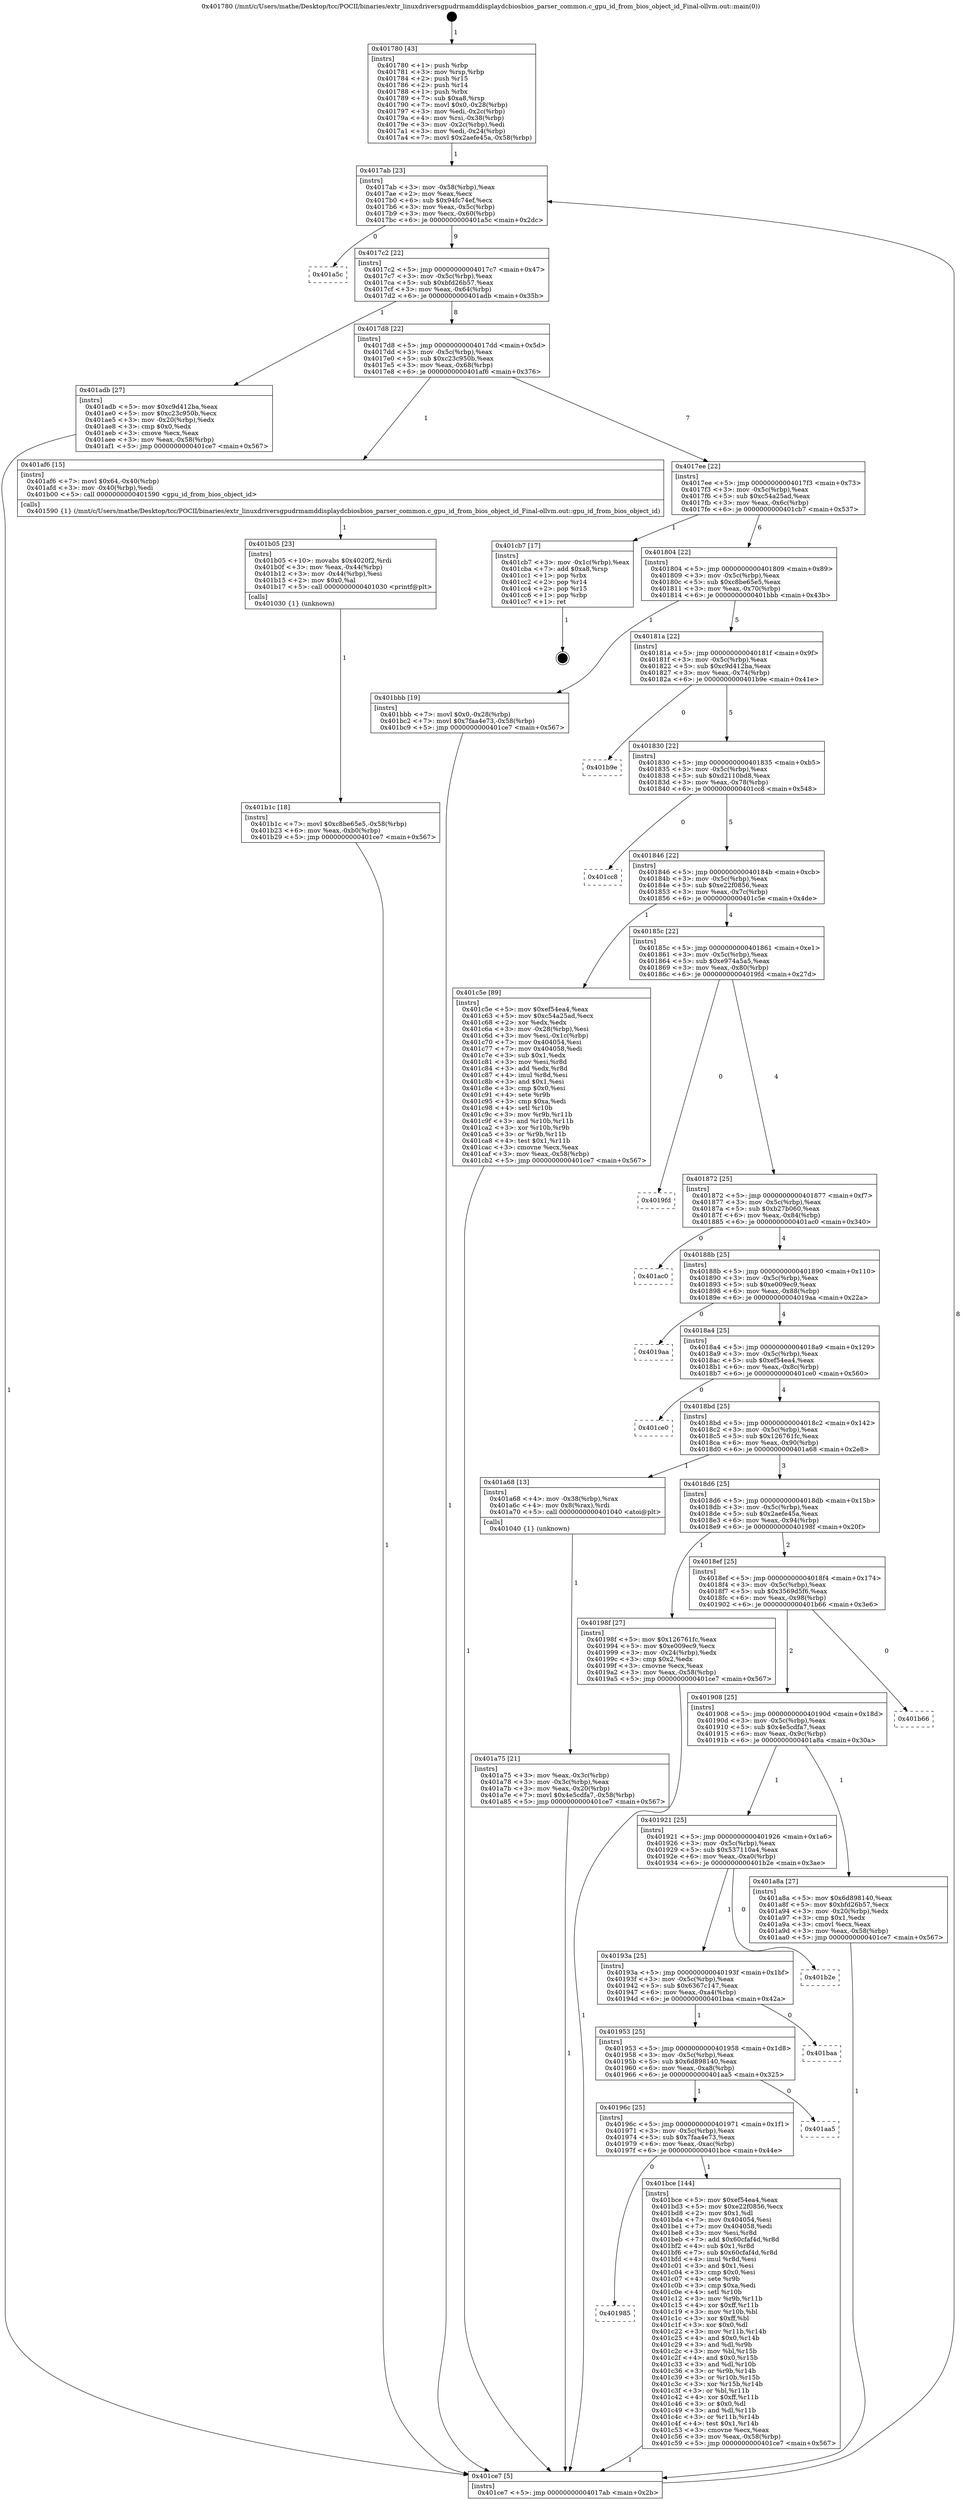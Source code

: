 digraph "0x401780" {
  label = "0x401780 (/mnt/c/Users/mathe/Desktop/tcc/POCII/binaries/extr_linuxdriversgpudrmamddisplaydcbiosbios_parser_common.c_gpu_id_from_bios_object_id_Final-ollvm.out::main(0))"
  labelloc = "t"
  node[shape=record]

  Entry [label="",width=0.3,height=0.3,shape=circle,fillcolor=black,style=filled]
  "0x4017ab" [label="{
     0x4017ab [23]\l
     | [instrs]\l
     &nbsp;&nbsp;0x4017ab \<+3\>: mov -0x58(%rbp),%eax\l
     &nbsp;&nbsp;0x4017ae \<+2\>: mov %eax,%ecx\l
     &nbsp;&nbsp;0x4017b0 \<+6\>: sub $0x94fc74ef,%ecx\l
     &nbsp;&nbsp;0x4017b6 \<+3\>: mov %eax,-0x5c(%rbp)\l
     &nbsp;&nbsp;0x4017b9 \<+3\>: mov %ecx,-0x60(%rbp)\l
     &nbsp;&nbsp;0x4017bc \<+6\>: je 0000000000401a5c \<main+0x2dc\>\l
  }"]
  "0x401a5c" [label="{
     0x401a5c\l
  }", style=dashed]
  "0x4017c2" [label="{
     0x4017c2 [22]\l
     | [instrs]\l
     &nbsp;&nbsp;0x4017c2 \<+5\>: jmp 00000000004017c7 \<main+0x47\>\l
     &nbsp;&nbsp;0x4017c7 \<+3\>: mov -0x5c(%rbp),%eax\l
     &nbsp;&nbsp;0x4017ca \<+5\>: sub $0xbfd26b57,%eax\l
     &nbsp;&nbsp;0x4017cf \<+3\>: mov %eax,-0x64(%rbp)\l
     &nbsp;&nbsp;0x4017d2 \<+6\>: je 0000000000401adb \<main+0x35b\>\l
  }"]
  Exit [label="",width=0.3,height=0.3,shape=circle,fillcolor=black,style=filled,peripheries=2]
  "0x401adb" [label="{
     0x401adb [27]\l
     | [instrs]\l
     &nbsp;&nbsp;0x401adb \<+5\>: mov $0xc9d412ba,%eax\l
     &nbsp;&nbsp;0x401ae0 \<+5\>: mov $0xc23c950b,%ecx\l
     &nbsp;&nbsp;0x401ae5 \<+3\>: mov -0x20(%rbp),%edx\l
     &nbsp;&nbsp;0x401ae8 \<+3\>: cmp $0x0,%edx\l
     &nbsp;&nbsp;0x401aeb \<+3\>: cmove %ecx,%eax\l
     &nbsp;&nbsp;0x401aee \<+3\>: mov %eax,-0x58(%rbp)\l
     &nbsp;&nbsp;0x401af1 \<+5\>: jmp 0000000000401ce7 \<main+0x567\>\l
  }"]
  "0x4017d8" [label="{
     0x4017d8 [22]\l
     | [instrs]\l
     &nbsp;&nbsp;0x4017d8 \<+5\>: jmp 00000000004017dd \<main+0x5d\>\l
     &nbsp;&nbsp;0x4017dd \<+3\>: mov -0x5c(%rbp),%eax\l
     &nbsp;&nbsp;0x4017e0 \<+5\>: sub $0xc23c950b,%eax\l
     &nbsp;&nbsp;0x4017e5 \<+3\>: mov %eax,-0x68(%rbp)\l
     &nbsp;&nbsp;0x4017e8 \<+6\>: je 0000000000401af6 \<main+0x376\>\l
  }"]
  "0x401985" [label="{
     0x401985\l
  }", style=dashed]
  "0x401af6" [label="{
     0x401af6 [15]\l
     | [instrs]\l
     &nbsp;&nbsp;0x401af6 \<+7\>: movl $0x64,-0x40(%rbp)\l
     &nbsp;&nbsp;0x401afd \<+3\>: mov -0x40(%rbp),%edi\l
     &nbsp;&nbsp;0x401b00 \<+5\>: call 0000000000401590 \<gpu_id_from_bios_object_id\>\l
     | [calls]\l
     &nbsp;&nbsp;0x401590 \{1\} (/mnt/c/Users/mathe/Desktop/tcc/POCII/binaries/extr_linuxdriversgpudrmamddisplaydcbiosbios_parser_common.c_gpu_id_from_bios_object_id_Final-ollvm.out::gpu_id_from_bios_object_id)\l
  }"]
  "0x4017ee" [label="{
     0x4017ee [22]\l
     | [instrs]\l
     &nbsp;&nbsp;0x4017ee \<+5\>: jmp 00000000004017f3 \<main+0x73\>\l
     &nbsp;&nbsp;0x4017f3 \<+3\>: mov -0x5c(%rbp),%eax\l
     &nbsp;&nbsp;0x4017f6 \<+5\>: sub $0xc54a25ad,%eax\l
     &nbsp;&nbsp;0x4017fb \<+3\>: mov %eax,-0x6c(%rbp)\l
     &nbsp;&nbsp;0x4017fe \<+6\>: je 0000000000401cb7 \<main+0x537\>\l
  }"]
  "0x401bce" [label="{
     0x401bce [144]\l
     | [instrs]\l
     &nbsp;&nbsp;0x401bce \<+5\>: mov $0xef54ea4,%eax\l
     &nbsp;&nbsp;0x401bd3 \<+5\>: mov $0xe22f0856,%ecx\l
     &nbsp;&nbsp;0x401bd8 \<+2\>: mov $0x1,%dl\l
     &nbsp;&nbsp;0x401bda \<+7\>: mov 0x404054,%esi\l
     &nbsp;&nbsp;0x401be1 \<+7\>: mov 0x404058,%edi\l
     &nbsp;&nbsp;0x401be8 \<+3\>: mov %esi,%r8d\l
     &nbsp;&nbsp;0x401beb \<+7\>: add $0x60cfaf4d,%r8d\l
     &nbsp;&nbsp;0x401bf2 \<+4\>: sub $0x1,%r8d\l
     &nbsp;&nbsp;0x401bf6 \<+7\>: sub $0x60cfaf4d,%r8d\l
     &nbsp;&nbsp;0x401bfd \<+4\>: imul %r8d,%esi\l
     &nbsp;&nbsp;0x401c01 \<+3\>: and $0x1,%esi\l
     &nbsp;&nbsp;0x401c04 \<+3\>: cmp $0x0,%esi\l
     &nbsp;&nbsp;0x401c07 \<+4\>: sete %r9b\l
     &nbsp;&nbsp;0x401c0b \<+3\>: cmp $0xa,%edi\l
     &nbsp;&nbsp;0x401c0e \<+4\>: setl %r10b\l
     &nbsp;&nbsp;0x401c12 \<+3\>: mov %r9b,%r11b\l
     &nbsp;&nbsp;0x401c15 \<+4\>: xor $0xff,%r11b\l
     &nbsp;&nbsp;0x401c19 \<+3\>: mov %r10b,%bl\l
     &nbsp;&nbsp;0x401c1c \<+3\>: xor $0xff,%bl\l
     &nbsp;&nbsp;0x401c1f \<+3\>: xor $0x0,%dl\l
     &nbsp;&nbsp;0x401c22 \<+3\>: mov %r11b,%r14b\l
     &nbsp;&nbsp;0x401c25 \<+4\>: and $0x0,%r14b\l
     &nbsp;&nbsp;0x401c29 \<+3\>: and %dl,%r9b\l
     &nbsp;&nbsp;0x401c2c \<+3\>: mov %bl,%r15b\l
     &nbsp;&nbsp;0x401c2f \<+4\>: and $0x0,%r15b\l
     &nbsp;&nbsp;0x401c33 \<+3\>: and %dl,%r10b\l
     &nbsp;&nbsp;0x401c36 \<+3\>: or %r9b,%r14b\l
     &nbsp;&nbsp;0x401c39 \<+3\>: or %r10b,%r15b\l
     &nbsp;&nbsp;0x401c3c \<+3\>: xor %r15b,%r14b\l
     &nbsp;&nbsp;0x401c3f \<+3\>: or %bl,%r11b\l
     &nbsp;&nbsp;0x401c42 \<+4\>: xor $0xff,%r11b\l
     &nbsp;&nbsp;0x401c46 \<+3\>: or $0x0,%dl\l
     &nbsp;&nbsp;0x401c49 \<+3\>: and %dl,%r11b\l
     &nbsp;&nbsp;0x401c4c \<+3\>: or %r11b,%r14b\l
     &nbsp;&nbsp;0x401c4f \<+4\>: test $0x1,%r14b\l
     &nbsp;&nbsp;0x401c53 \<+3\>: cmovne %ecx,%eax\l
     &nbsp;&nbsp;0x401c56 \<+3\>: mov %eax,-0x58(%rbp)\l
     &nbsp;&nbsp;0x401c59 \<+5\>: jmp 0000000000401ce7 \<main+0x567\>\l
  }"]
  "0x401cb7" [label="{
     0x401cb7 [17]\l
     | [instrs]\l
     &nbsp;&nbsp;0x401cb7 \<+3\>: mov -0x1c(%rbp),%eax\l
     &nbsp;&nbsp;0x401cba \<+7\>: add $0xa8,%rsp\l
     &nbsp;&nbsp;0x401cc1 \<+1\>: pop %rbx\l
     &nbsp;&nbsp;0x401cc2 \<+2\>: pop %r14\l
     &nbsp;&nbsp;0x401cc4 \<+2\>: pop %r15\l
     &nbsp;&nbsp;0x401cc6 \<+1\>: pop %rbp\l
     &nbsp;&nbsp;0x401cc7 \<+1\>: ret\l
  }"]
  "0x401804" [label="{
     0x401804 [22]\l
     | [instrs]\l
     &nbsp;&nbsp;0x401804 \<+5\>: jmp 0000000000401809 \<main+0x89\>\l
     &nbsp;&nbsp;0x401809 \<+3\>: mov -0x5c(%rbp),%eax\l
     &nbsp;&nbsp;0x40180c \<+5\>: sub $0xc8be65e5,%eax\l
     &nbsp;&nbsp;0x401811 \<+3\>: mov %eax,-0x70(%rbp)\l
     &nbsp;&nbsp;0x401814 \<+6\>: je 0000000000401bbb \<main+0x43b\>\l
  }"]
  "0x40196c" [label="{
     0x40196c [25]\l
     | [instrs]\l
     &nbsp;&nbsp;0x40196c \<+5\>: jmp 0000000000401971 \<main+0x1f1\>\l
     &nbsp;&nbsp;0x401971 \<+3\>: mov -0x5c(%rbp),%eax\l
     &nbsp;&nbsp;0x401974 \<+5\>: sub $0x7faa4e73,%eax\l
     &nbsp;&nbsp;0x401979 \<+6\>: mov %eax,-0xac(%rbp)\l
     &nbsp;&nbsp;0x40197f \<+6\>: je 0000000000401bce \<main+0x44e\>\l
  }"]
  "0x401bbb" [label="{
     0x401bbb [19]\l
     | [instrs]\l
     &nbsp;&nbsp;0x401bbb \<+7\>: movl $0x0,-0x28(%rbp)\l
     &nbsp;&nbsp;0x401bc2 \<+7\>: movl $0x7faa4e73,-0x58(%rbp)\l
     &nbsp;&nbsp;0x401bc9 \<+5\>: jmp 0000000000401ce7 \<main+0x567\>\l
  }"]
  "0x40181a" [label="{
     0x40181a [22]\l
     | [instrs]\l
     &nbsp;&nbsp;0x40181a \<+5\>: jmp 000000000040181f \<main+0x9f\>\l
     &nbsp;&nbsp;0x40181f \<+3\>: mov -0x5c(%rbp),%eax\l
     &nbsp;&nbsp;0x401822 \<+5\>: sub $0xc9d412ba,%eax\l
     &nbsp;&nbsp;0x401827 \<+3\>: mov %eax,-0x74(%rbp)\l
     &nbsp;&nbsp;0x40182a \<+6\>: je 0000000000401b9e \<main+0x41e\>\l
  }"]
  "0x401aa5" [label="{
     0x401aa5\l
  }", style=dashed]
  "0x401b9e" [label="{
     0x401b9e\l
  }", style=dashed]
  "0x401830" [label="{
     0x401830 [22]\l
     | [instrs]\l
     &nbsp;&nbsp;0x401830 \<+5\>: jmp 0000000000401835 \<main+0xb5\>\l
     &nbsp;&nbsp;0x401835 \<+3\>: mov -0x5c(%rbp),%eax\l
     &nbsp;&nbsp;0x401838 \<+5\>: sub $0xd2110bd8,%eax\l
     &nbsp;&nbsp;0x40183d \<+3\>: mov %eax,-0x78(%rbp)\l
     &nbsp;&nbsp;0x401840 \<+6\>: je 0000000000401cc8 \<main+0x548\>\l
  }"]
  "0x401953" [label="{
     0x401953 [25]\l
     | [instrs]\l
     &nbsp;&nbsp;0x401953 \<+5\>: jmp 0000000000401958 \<main+0x1d8\>\l
     &nbsp;&nbsp;0x401958 \<+3\>: mov -0x5c(%rbp),%eax\l
     &nbsp;&nbsp;0x40195b \<+5\>: sub $0x6d898140,%eax\l
     &nbsp;&nbsp;0x401960 \<+6\>: mov %eax,-0xa8(%rbp)\l
     &nbsp;&nbsp;0x401966 \<+6\>: je 0000000000401aa5 \<main+0x325\>\l
  }"]
  "0x401cc8" [label="{
     0x401cc8\l
  }", style=dashed]
  "0x401846" [label="{
     0x401846 [22]\l
     | [instrs]\l
     &nbsp;&nbsp;0x401846 \<+5\>: jmp 000000000040184b \<main+0xcb\>\l
     &nbsp;&nbsp;0x40184b \<+3\>: mov -0x5c(%rbp),%eax\l
     &nbsp;&nbsp;0x40184e \<+5\>: sub $0xe22f0856,%eax\l
     &nbsp;&nbsp;0x401853 \<+3\>: mov %eax,-0x7c(%rbp)\l
     &nbsp;&nbsp;0x401856 \<+6\>: je 0000000000401c5e \<main+0x4de\>\l
  }"]
  "0x401baa" [label="{
     0x401baa\l
  }", style=dashed]
  "0x401c5e" [label="{
     0x401c5e [89]\l
     | [instrs]\l
     &nbsp;&nbsp;0x401c5e \<+5\>: mov $0xef54ea4,%eax\l
     &nbsp;&nbsp;0x401c63 \<+5\>: mov $0xc54a25ad,%ecx\l
     &nbsp;&nbsp;0x401c68 \<+2\>: xor %edx,%edx\l
     &nbsp;&nbsp;0x401c6a \<+3\>: mov -0x28(%rbp),%esi\l
     &nbsp;&nbsp;0x401c6d \<+3\>: mov %esi,-0x1c(%rbp)\l
     &nbsp;&nbsp;0x401c70 \<+7\>: mov 0x404054,%esi\l
     &nbsp;&nbsp;0x401c77 \<+7\>: mov 0x404058,%edi\l
     &nbsp;&nbsp;0x401c7e \<+3\>: sub $0x1,%edx\l
     &nbsp;&nbsp;0x401c81 \<+3\>: mov %esi,%r8d\l
     &nbsp;&nbsp;0x401c84 \<+3\>: add %edx,%r8d\l
     &nbsp;&nbsp;0x401c87 \<+4\>: imul %r8d,%esi\l
     &nbsp;&nbsp;0x401c8b \<+3\>: and $0x1,%esi\l
     &nbsp;&nbsp;0x401c8e \<+3\>: cmp $0x0,%esi\l
     &nbsp;&nbsp;0x401c91 \<+4\>: sete %r9b\l
     &nbsp;&nbsp;0x401c95 \<+3\>: cmp $0xa,%edi\l
     &nbsp;&nbsp;0x401c98 \<+4\>: setl %r10b\l
     &nbsp;&nbsp;0x401c9c \<+3\>: mov %r9b,%r11b\l
     &nbsp;&nbsp;0x401c9f \<+3\>: and %r10b,%r11b\l
     &nbsp;&nbsp;0x401ca2 \<+3\>: xor %r10b,%r9b\l
     &nbsp;&nbsp;0x401ca5 \<+3\>: or %r9b,%r11b\l
     &nbsp;&nbsp;0x401ca8 \<+4\>: test $0x1,%r11b\l
     &nbsp;&nbsp;0x401cac \<+3\>: cmovne %ecx,%eax\l
     &nbsp;&nbsp;0x401caf \<+3\>: mov %eax,-0x58(%rbp)\l
     &nbsp;&nbsp;0x401cb2 \<+5\>: jmp 0000000000401ce7 \<main+0x567\>\l
  }"]
  "0x40185c" [label="{
     0x40185c [22]\l
     | [instrs]\l
     &nbsp;&nbsp;0x40185c \<+5\>: jmp 0000000000401861 \<main+0xe1\>\l
     &nbsp;&nbsp;0x401861 \<+3\>: mov -0x5c(%rbp),%eax\l
     &nbsp;&nbsp;0x401864 \<+5\>: sub $0xe974a5a5,%eax\l
     &nbsp;&nbsp;0x401869 \<+3\>: mov %eax,-0x80(%rbp)\l
     &nbsp;&nbsp;0x40186c \<+6\>: je 00000000004019fd \<main+0x27d\>\l
  }"]
  "0x40193a" [label="{
     0x40193a [25]\l
     | [instrs]\l
     &nbsp;&nbsp;0x40193a \<+5\>: jmp 000000000040193f \<main+0x1bf\>\l
     &nbsp;&nbsp;0x40193f \<+3\>: mov -0x5c(%rbp),%eax\l
     &nbsp;&nbsp;0x401942 \<+5\>: sub $0x6367c147,%eax\l
     &nbsp;&nbsp;0x401947 \<+6\>: mov %eax,-0xa4(%rbp)\l
     &nbsp;&nbsp;0x40194d \<+6\>: je 0000000000401baa \<main+0x42a\>\l
  }"]
  "0x4019fd" [label="{
     0x4019fd\l
  }", style=dashed]
  "0x401872" [label="{
     0x401872 [25]\l
     | [instrs]\l
     &nbsp;&nbsp;0x401872 \<+5\>: jmp 0000000000401877 \<main+0xf7\>\l
     &nbsp;&nbsp;0x401877 \<+3\>: mov -0x5c(%rbp),%eax\l
     &nbsp;&nbsp;0x40187a \<+5\>: sub $0xb27b060,%eax\l
     &nbsp;&nbsp;0x40187f \<+6\>: mov %eax,-0x84(%rbp)\l
     &nbsp;&nbsp;0x401885 \<+6\>: je 0000000000401ac0 \<main+0x340\>\l
  }"]
  "0x401b2e" [label="{
     0x401b2e\l
  }", style=dashed]
  "0x401ac0" [label="{
     0x401ac0\l
  }", style=dashed]
  "0x40188b" [label="{
     0x40188b [25]\l
     | [instrs]\l
     &nbsp;&nbsp;0x40188b \<+5\>: jmp 0000000000401890 \<main+0x110\>\l
     &nbsp;&nbsp;0x401890 \<+3\>: mov -0x5c(%rbp),%eax\l
     &nbsp;&nbsp;0x401893 \<+5\>: sub $0xe009ec9,%eax\l
     &nbsp;&nbsp;0x401898 \<+6\>: mov %eax,-0x88(%rbp)\l
     &nbsp;&nbsp;0x40189e \<+6\>: je 00000000004019aa \<main+0x22a\>\l
  }"]
  "0x401b1c" [label="{
     0x401b1c [18]\l
     | [instrs]\l
     &nbsp;&nbsp;0x401b1c \<+7\>: movl $0xc8be65e5,-0x58(%rbp)\l
     &nbsp;&nbsp;0x401b23 \<+6\>: mov %eax,-0xb0(%rbp)\l
     &nbsp;&nbsp;0x401b29 \<+5\>: jmp 0000000000401ce7 \<main+0x567\>\l
  }"]
  "0x4019aa" [label="{
     0x4019aa\l
  }", style=dashed]
  "0x4018a4" [label="{
     0x4018a4 [25]\l
     | [instrs]\l
     &nbsp;&nbsp;0x4018a4 \<+5\>: jmp 00000000004018a9 \<main+0x129\>\l
     &nbsp;&nbsp;0x4018a9 \<+3\>: mov -0x5c(%rbp),%eax\l
     &nbsp;&nbsp;0x4018ac \<+5\>: sub $0xef54ea4,%eax\l
     &nbsp;&nbsp;0x4018b1 \<+6\>: mov %eax,-0x8c(%rbp)\l
     &nbsp;&nbsp;0x4018b7 \<+6\>: je 0000000000401ce0 \<main+0x560\>\l
  }"]
  "0x401b05" [label="{
     0x401b05 [23]\l
     | [instrs]\l
     &nbsp;&nbsp;0x401b05 \<+10\>: movabs $0x4020f2,%rdi\l
     &nbsp;&nbsp;0x401b0f \<+3\>: mov %eax,-0x44(%rbp)\l
     &nbsp;&nbsp;0x401b12 \<+3\>: mov -0x44(%rbp),%esi\l
     &nbsp;&nbsp;0x401b15 \<+2\>: mov $0x0,%al\l
     &nbsp;&nbsp;0x401b17 \<+5\>: call 0000000000401030 \<printf@plt\>\l
     | [calls]\l
     &nbsp;&nbsp;0x401030 \{1\} (unknown)\l
  }"]
  "0x401ce0" [label="{
     0x401ce0\l
  }", style=dashed]
  "0x4018bd" [label="{
     0x4018bd [25]\l
     | [instrs]\l
     &nbsp;&nbsp;0x4018bd \<+5\>: jmp 00000000004018c2 \<main+0x142\>\l
     &nbsp;&nbsp;0x4018c2 \<+3\>: mov -0x5c(%rbp),%eax\l
     &nbsp;&nbsp;0x4018c5 \<+5\>: sub $0x126761fc,%eax\l
     &nbsp;&nbsp;0x4018ca \<+6\>: mov %eax,-0x90(%rbp)\l
     &nbsp;&nbsp;0x4018d0 \<+6\>: je 0000000000401a68 \<main+0x2e8\>\l
  }"]
  "0x401921" [label="{
     0x401921 [25]\l
     | [instrs]\l
     &nbsp;&nbsp;0x401921 \<+5\>: jmp 0000000000401926 \<main+0x1a6\>\l
     &nbsp;&nbsp;0x401926 \<+3\>: mov -0x5c(%rbp),%eax\l
     &nbsp;&nbsp;0x401929 \<+5\>: sub $0x537110a4,%eax\l
     &nbsp;&nbsp;0x40192e \<+6\>: mov %eax,-0xa0(%rbp)\l
     &nbsp;&nbsp;0x401934 \<+6\>: je 0000000000401b2e \<main+0x3ae\>\l
  }"]
  "0x401a68" [label="{
     0x401a68 [13]\l
     | [instrs]\l
     &nbsp;&nbsp;0x401a68 \<+4\>: mov -0x38(%rbp),%rax\l
     &nbsp;&nbsp;0x401a6c \<+4\>: mov 0x8(%rax),%rdi\l
     &nbsp;&nbsp;0x401a70 \<+5\>: call 0000000000401040 \<atoi@plt\>\l
     | [calls]\l
     &nbsp;&nbsp;0x401040 \{1\} (unknown)\l
  }"]
  "0x4018d6" [label="{
     0x4018d6 [25]\l
     | [instrs]\l
     &nbsp;&nbsp;0x4018d6 \<+5\>: jmp 00000000004018db \<main+0x15b\>\l
     &nbsp;&nbsp;0x4018db \<+3\>: mov -0x5c(%rbp),%eax\l
     &nbsp;&nbsp;0x4018de \<+5\>: sub $0x2aefe45a,%eax\l
     &nbsp;&nbsp;0x4018e3 \<+6\>: mov %eax,-0x94(%rbp)\l
     &nbsp;&nbsp;0x4018e9 \<+6\>: je 000000000040198f \<main+0x20f\>\l
  }"]
  "0x401a8a" [label="{
     0x401a8a [27]\l
     | [instrs]\l
     &nbsp;&nbsp;0x401a8a \<+5\>: mov $0x6d898140,%eax\l
     &nbsp;&nbsp;0x401a8f \<+5\>: mov $0xbfd26b57,%ecx\l
     &nbsp;&nbsp;0x401a94 \<+3\>: mov -0x20(%rbp),%edx\l
     &nbsp;&nbsp;0x401a97 \<+3\>: cmp $0x1,%edx\l
     &nbsp;&nbsp;0x401a9a \<+3\>: cmovl %ecx,%eax\l
     &nbsp;&nbsp;0x401a9d \<+3\>: mov %eax,-0x58(%rbp)\l
     &nbsp;&nbsp;0x401aa0 \<+5\>: jmp 0000000000401ce7 \<main+0x567\>\l
  }"]
  "0x40198f" [label="{
     0x40198f [27]\l
     | [instrs]\l
     &nbsp;&nbsp;0x40198f \<+5\>: mov $0x126761fc,%eax\l
     &nbsp;&nbsp;0x401994 \<+5\>: mov $0xe009ec9,%ecx\l
     &nbsp;&nbsp;0x401999 \<+3\>: mov -0x24(%rbp),%edx\l
     &nbsp;&nbsp;0x40199c \<+3\>: cmp $0x2,%edx\l
     &nbsp;&nbsp;0x40199f \<+3\>: cmovne %ecx,%eax\l
     &nbsp;&nbsp;0x4019a2 \<+3\>: mov %eax,-0x58(%rbp)\l
     &nbsp;&nbsp;0x4019a5 \<+5\>: jmp 0000000000401ce7 \<main+0x567\>\l
  }"]
  "0x4018ef" [label="{
     0x4018ef [25]\l
     | [instrs]\l
     &nbsp;&nbsp;0x4018ef \<+5\>: jmp 00000000004018f4 \<main+0x174\>\l
     &nbsp;&nbsp;0x4018f4 \<+3\>: mov -0x5c(%rbp),%eax\l
     &nbsp;&nbsp;0x4018f7 \<+5\>: sub $0x3569d5f6,%eax\l
     &nbsp;&nbsp;0x4018fc \<+6\>: mov %eax,-0x98(%rbp)\l
     &nbsp;&nbsp;0x401902 \<+6\>: je 0000000000401b66 \<main+0x3e6\>\l
  }"]
  "0x401ce7" [label="{
     0x401ce7 [5]\l
     | [instrs]\l
     &nbsp;&nbsp;0x401ce7 \<+5\>: jmp 00000000004017ab \<main+0x2b\>\l
  }"]
  "0x401780" [label="{
     0x401780 [43]\l
     | [instrs]\l
     &nbsp;&nbsp;0x401780 \<+1\>: push %rbp\l
     &nbsp;&nbsp;0x401781 \<+3\>: mov %rsp,%rbp\l
     &nbsp;&nbsp;0x401784 \<+2\>: push %r15\l
     &nbsp;&nbsp;0x401786 \<+2\>: push %r14\l
     &nbsp;&nbsp;0x401788 \<+1\>: push %rbx\l
     &nbsp;&nbsp;0x401789 \<+7\>: sub $0xa8,%rsp\l
     &nbsp;&nbsp;0x401790 \<+7\>: movl $0x0,-0x28(%rbp)\l
     &nbsp;&nbsp;0x401797 \<+3\>: mov %edi,-0x2c(%rbp)\l
     &nbsp;&nbsp;0x40179a \<+4\>: mov %rsi,-0x38(%rbp)\l
     &nbsp;&nbsp;0x40179e \<+3\>: mov -0x2c(%rbp),%edi\l
     &nbsp;&nbsp;0x4017a1 \<+3\>: mov %edi,-0x24(%rbp)\l
     &nbsp;&nbsp;0x4017a4 \<+7\>: movl $0x2aefe45a,-0x58(%rbp)\l
  }"]
  "0x401a75" [label="{
     0x401a75 [21]\l
     | [instrs]\l
     &nbsp;&nbsp;0x401a75 \<+3\>: mov %eax,-0x3c(%rbp)\l
     &nbsp;&nbsp;0x401a78 \<+3\>: mov -0x3c(%rbp),%eax\l
     &nbsp;&nbsp;0x401a7b \<+3\>: mov %eax,-0x20(%rbp)\l
     &nbsp;&nbsp;0x401a7e \<+7\>: movl $0x4e5cdfa7,-0x58(%rbp)\l
     &nbsp;&nbsp;0x401a85 \<+5\>: jmp 0000000000401ce7 \<main+0x567\>\l
  }"]
  "0x401908" [label="{
     0x401908 [25]\l
     | [instrs]\l
     &nbsp;&nbsp;0x401908 \<+5\>: jmp 000000000040190d \<main+0x18d\>\l
     &nbsp;&nbsp;0x40190d \<+3\>: mov -0x5c(%rbp),%eax\l
     &nbsp;&nbsp;0x401910 \<+5\>: sub $0x4e5cdfa7,%eax\l
     &nbsp;&nbsp;0x401915 \<+6\>: mov %eax,-0x9c(%rbp)\l
     &nbsp;&nbsp;0x40191b \<+6\>: je 0000000000401a8a \<main+0x30a\>\l
  }"]
  "0x401b66" [label="{
     0x401b66\l
  }", style=dashed]
  Entry -> "0x401780" [label=" 1"]
  "0x4017ab" -> "0x401a5c" [label=" 0"]
  "0x4017ab" -> "0x4017c2" [label=" 9"]
  "0x401cb7" -> Exit [label=" 1"]
  "0x4017c2" -> "0x401adb" [label=" 1"]
  "0x4017c2" -> "0x4017d8" [label=" 8"]
  "0x401c5e" -> "0x401ce7" [label=" 1"]
  "0x4017d8" -> "0x401af6" [label=" 1"]
  "0x4017d8" -> "0x4017ee" [label=" 7"]
  "0x401bce" -> "0x401ce7" [label=" 1"]
  "0x4017ee" -> "0x401cb7" [label=" 1"]
  "0x4017ee" -> "0x401804" [label=" 6"]
  "0x40196c" -> "0x401985" [label=" 0"]
  "0x401804" -> "0x401bbb" [label=" 1"]
  "0x401804" -> "0x40181a" [label=" 5"]
  "0x40196c" -> "0x401bce" [label=" 1"]
  "0x40181a" -> "0x401b9e" [label=" 0"]
  "0x40181a" -> "0x401830" [label=" 5"]
  "0x401953" -> "0x40196c" [label=" 1"]
  "0x401830" -> "0x401cc8" [label=" 0"]
  "0x401830" -> "0x401846" [label=" 5"]
  "0x401953" -> "0x401aa5" [label=" 0"]
  "0x401846" -> "0x401c5e" [label=" 1"]
  "0x401846" -> "0x40185c" [label=" 4"]
  "0x40193a" -> "0x401953" [label=" 1"]
  "0x40185c" -> "0x4019fd" [label=" 0"]
  "0x40185c" -> "0x401872" [label=" 4"]
  "0x40193a" -> "0x401baa" [label=" 0"]
  "0x401872" -> "0x401ac0" [label=" 0"]
  "0x401872" -> "0x40188b" [label=" 4"]
  "0x401921" -> "0x40193a" [label=" 1"]
  "0x40188b" -> "0x4019aa" [label=" 0"]
  "0x40188b" -> "0x4018a4" [label=" 4"]
  "0x401921" -> "0x401b2e" [label=" 0"]
  "0x4018a4" -> "0x401ce0" [label=" 0"]
  "0x4018a4" -> "0x4018bd" [label=" 4"]
  "0x401bbb" -> "0x401ce7" [label=" 1"]
  "0x4018bd" -> "0x401a68" [label=" 1"]
  "0x4018bd" -> "0x4018d6" [label=" 3"]
  "0x401b1c" -> "0x401ce7" [label=" 1"]
  "0x4018d6" -> "0x40198f" [label=" 1"]
  "0x4018d6" -> "0x4018ef" [label=" 2"]
  "0x40198f" -> "0x401ce7" [label=" 1"]
  "0x401780" -> "0x4017ab" [label=" 1"]
  "0x401ce7" -> "0x4017ab" [label=" 8"]
  "0x401a68" -> "0x401a75" [label=" 1"]
  "0x401a75" -> "0x401ce7" [label=" 1"]
  "0x401b05" -> "0x401b1c" [label=" 1"]
  "0x4018ef" -> "0x401b66" [label=" 0"]
  "0x4018ef" -> "0x401908" [label=" 2"]
  "0x401af6" -> "0x401b05" [label=" 1"]
  "0x401908" -> "0x401a8a" [label=" 1"]
  "0x401908" -> "0x401921" [label=" 1"]
  "0x401a8a" -> "0x401ce7" [label=" 1"]
  "0x401adb" -> "0x401ce7" [label=" 1"]
}
